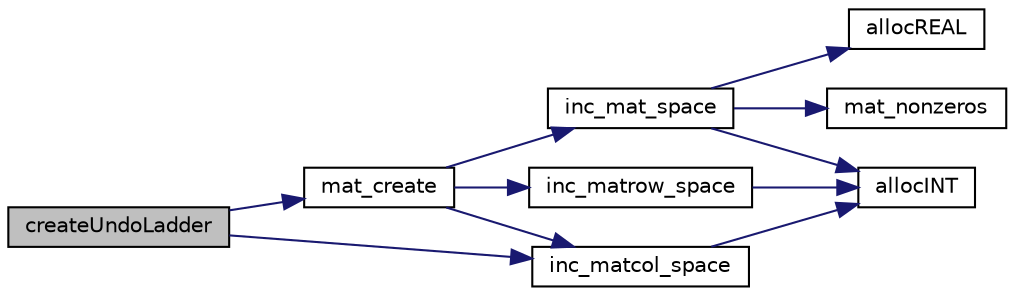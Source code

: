 digraph "createUndoLadder"
{
  edge [fontname="Helvetica",fontsize="10",labelfontname="Helvetica",labelfontsize="10"];
  node [fontname="Helvetica",fontsize="10",shape=record];
  rankdir="LR";
  Node109 [label="createUndoLadder",height=0.2,width=0.4,color="black", fillcolor="grey75", style="filled", fontcolor="black"];
  Node109 -> Node110 [color="midnightblue",fontsize="10",style="solid",fontname="Helvetica"];
  Node110 [label="mat_create",height=0.2,width=0.4,color="black", fillcolor="white", style="filled",URL="$dc/d9a/lp__matrix_8c.html#a74e25504b7d9dc9615fbe2326ecd2810"];
  Node110 -> Node111 [color="midnightblue",fontsize="10",style="solid",fontname="Helvetica"];
  Node111 [label="inc_matrow_space",height=0.2,width=0.4,color="black", fillcolor="white", style="filled",URL="$dc/d9a/lp__matrix_8c.html#abf3d05d4e087dfe244d940213aea309e"];
  Node111 -> Node112 [color="midnightblue",fontsize="10",style="solid",fontname="Helvetica"];
  Node112 [label="allocINT",height=0.2,width=0.4,color="black", fillcolor="white", style="filled",URL="$d1/daa/3rd_party_2lpsolve_2build_2include_2lpsolve_2lp__utils_8h.html#a2081b8e14a0691b7e3931fa280ad9e63"];
  Node110 -> Node113 [color="midnightblue",fontsize="10",style="solid",fontname="Helvetica"];
  Node113 [label="inc_matcol_space",height=0.2,width=0.4,color="black", fillcolor="white", style="filled",URL="$dc/d9a/lp__matrix_8c.html#a71e24efc6f48aa6fb098d9f471574d1c"];
  Node113 -> Node112 [color="midnightblue",fontsize="10",style="solid",fontname="Helvetica"];
  Node110 -> Node114 [color="midnightblue",fontsize="10",style="solid",fontname="Helvetica"];
  Node114 [label="inc_mat_space",height=0.2,width=0.4,color="black", fillcolor="white", style="filled",URL="$dc/d9a/lp__matrix_8c.html#a2239ebb44f76930fc243a0457c8c94d9"];
  Node114 -> Node115 [color="midnightblue",fontsize="10",style="solid",fontname="Helvetica"];
  Node115 [label="mat_nonzeros",height=0.2,width=0.4,color="black", fillcolor="white", style="filled",URL="$dc/d9a/lp__matrix_8c.html#a9430c42ed7853fd8dd6463ed7165f243"];
  Node114 -> Node112 [color="midnightblue",fontsize="10",style="solid",fontname="Helvetica"];
  Node114 -> Node116 [color="midnightblue",fontsize="10",style="solid",fontname="Helvetica"];
  Node116 [label="allocREAL",height=0.2,width=0.4,color="black", fillcolor="white", style="filled",URL="$d1/daa/3rd_party_2lpsolve_2build_2include_2lpsolve_2lp__utils_8h.html#a7b25e1f9aee74052b4b6df28443ebf48"];
  Node109 -> Node113 [color="midnightblue",fontsize="10",style="solid",fontname="Helvetica"];
}
